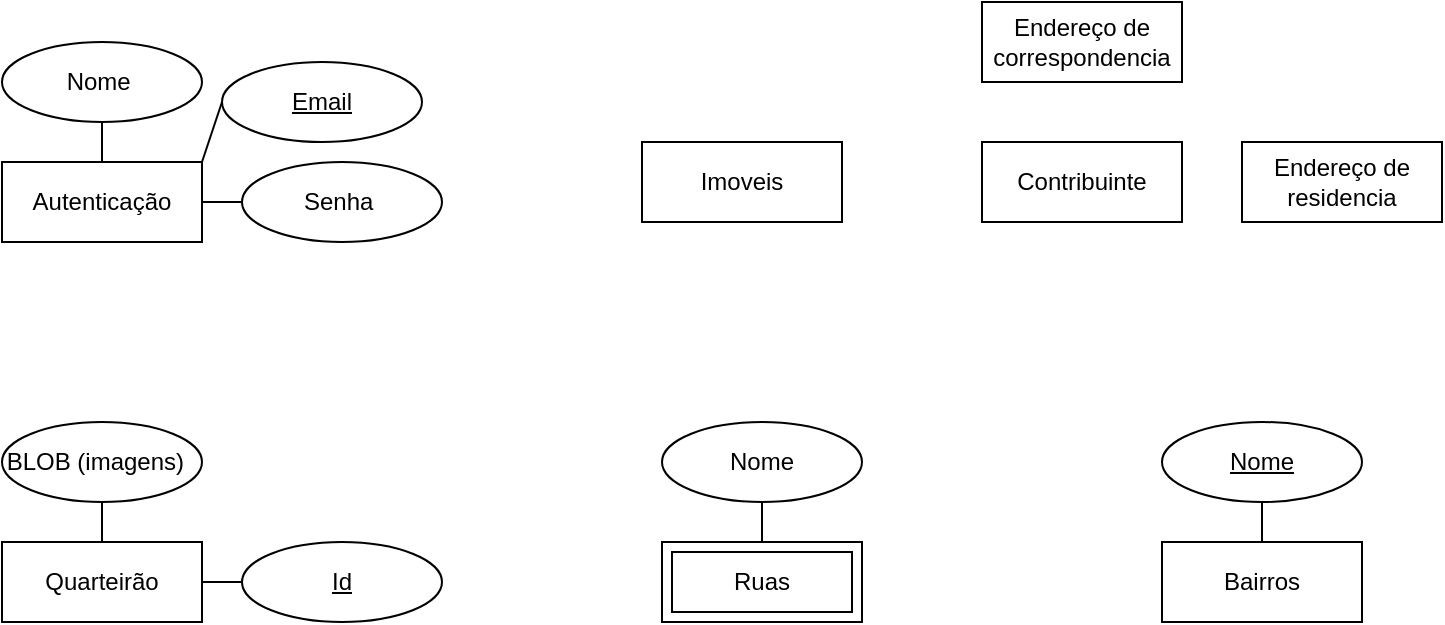 <mxfile>
    <diagram id="dqWMDVomTL1z6-4ynuHq" name="Página-1">
        <mxGraphModel dx="1042" dy="449" grid="1" gridSize="10" guides="1" tooltips="1" connect="1" arrows="1" fold="1" page="1" pageScale="1" pageWidth="827" pageHeight="1169" math="0" shadow="0">
            <root>
                <mxCell id="0"/>
                <mxCell id="1" parent="0"/>
                <mxCell id="10" value="Nome&amp;nbsp;" style="ellipse;whiteSpace=wrap;html=1;align=center;" vertex="1" parent="1">
                    <mxGeometry x="40" y="50" width="100" height="40" as="geometry"/>
                </mxCell>
                <mxCell id="11" value="Senha&amp;nbsp;" style="ellipse;whiteSpace=wrap;html=1;align=center;" vertex="1" parent="1">
                    <mxGeometry x="160" y="110" width="100" height="40" as="geometry"/>
                </mxCell>
                <mxCell id="12" value="Email" style="ellipse;whiteSpace=wrap;html=1;align=center;fontStyle=4;" vertex="1" parent="1">
                    <mxGeometry x="150" y="60" width="100" height="40" as="geometry"/>
                </mxCell>
                <mxCell id="14" value="" style="endArrow=none;html=1;rounded=0;exitX=0.5;exitY=1;exitDx=0;exitDy=0;entryX=0.5;entryY=0;entryDx=0;entryDy=0;" edge="1" parent="1" source="10" target="28">
                    <mxGeometry relative="1" as="geometry">
                        <mxPoint x="330" y="230" as="sourcePoint"/>
                        <mxPoint x="90" y="100" as="targetPoint"/>
                    </mxGeometry>
                </mxCell>
                <mxCell id="15" value="" style="endArrow=none;html=1;rounded=0;exitX=1;exitY=0;exitDx=0;exitDy=0;entryX=0;entryY=0.5;entryDx=0;entryDy=0;" edge="1" parent="1" source="28" target="12">
                    <mxGeometry relative="1" as="geometry">
                        <mxPoint x="150" y="100" as="sourcePoint"/>
                        <mxPoint x="490" y="230" as="targetPoint"/>
                    </mxGeometry>
                </mxCell>
                <mxCell id="16" value="" style="endArrow=none;html=1;rounded=0;entryX=0;entryY=0.5;entryDx=0;entryDy=0;" edge="1" parent="1" source="28" target="11">
                    <mxGeometry relative="1" as="geometry">
                        <mxPoint x="150" y="130" as="sourcePoint"/>
                        <mxPoint x="490" y="230" as="targetPoint"/>
                    </mxGeometry>
                </mxCell>
                <mxCell id="17" value="BLOB (imagens)&amp;nbsp;&amp;nbsp;" style="ellipse;whiteSpace=wrap;html=1;align=center;" vertex="1" parent="1">
                    <mxGeometry x="40" y="240" width="100" height="40" as="geometry"/>
                </mxCell>
                <mxCell id="18" value="" style="endArrow=none;html=1;rounded=0;entryX=0.5;entryY=1;entryDx=0;entryDy=0;exitX=0.5;exitY=0;exitDx=0;exitDy=0;" edge="1" parent="1" source="27" target="17">
                    <mxGeometry relative="1" as="geometry">
                        <mxPoint x="90" y="290" as="sourcePoint"/>
                        <mxPoint x="170" y="70" as="targetPoint"/>
                    </mxGeometry>
                </mxCell>
                <mxCell id="19" value="Id" style="ellipse;whiteSpace=wrap;html=1;align=center;fontStyle=4;" vertex="1" parent="1">
                    <mxGeometry x="160" y="300" width="100" height="40" as="geometry"/>
                </mxCell>
                <mxCell id="20" value="" style="endArrow=none;html=1;rounded=0;entryX=0;entryY=0.5;entryDx=0;entryDy=0;exitX=1;exitY=0.5;exitDx=0;exitDy=0;" edge="1" parent="1" source="27" target="19">
                    <mxGeometry relative="1" as="geometry">
                        <mxPoint x="150" y="320" as="sourcePoint"/>
                        <mxPoint x="100" y="280" as="targetPoint"/>
                    </mxGeometry>
                </mxCell>
                <mxCell id="24" value="Nome" style="ellipse;whiteSpace=wrap;html=1;align=center;" vertex="1" parent="1">
                    <mxGeometry x="370" y="240" width="100" height="40" as="geometry"/>
                </mxCell>
                <mxCell id="25" value="" style="endArrow=none;html=1;rounded=0;entryX=0.5;entryY=1;entryDx=0;entryDy=0;exitX=0.5;exitY=0;exitDx=0;exitDy=0;" edge="1" parent="1" source="26" target="24">
                    <mxGeometry relative="1" as="geometry">
                        <mxPoint x="420" y="290" as="sourcePoint"/>
                        <mxPoint x="100" y="280" as="targetPoint"/>
                    </mxGeometry>
                </mxCell>
                <mxCell id="26" value="Ruas" style="shape=ext;margin=3;double=1;whiteSpace=wrap;html=1;align=center;" vertex="1" parent="1">
                    <mxGeometry x="370" y="300" width="100" height="40" as="geometry"/>
                </mxCell>
                <mxCell id="27" value="Quarteirão" style="whiteSpace=wrap;html=1;align=center;" vertex="1" parent="1">
                    <mxGeometry x="40" y="300" width="100" height="40" as="geometry"/>
                </mxCell>
                <mxCell id="28" value="Autenticação" style="whiteSpace=wrap;html=1;align=center;" vertex="1" parent="1">
                    <mxGeometry x="40" y="110" width="100" height="40" as="geometry"/>
                </mxCell>
                <mxCell id="29" value="Imoveis" style="whiteSpace=wrap;html=1;align=center;" vertex="1" parent="1">
                    <mxGeometry x="360" y="100" width="100" height="40" as="geometry"/>
                </mxCell>
                <mxCell id="30" value="Contribuinte" style="whiteSpace=wrap;html=1;align=center;" vertex="1" parent="1">
                    <mxGeometry x="530" y="100" width="100" height="40" as="geometry"/>
                </mxCell>
                <mxCell id="32" value="Endereço de correspondencia" style="whiteSpace=wrap;html=1;align=center;" vertex="1" parent="1">
                    <mxGeometry x="530" y="30" width="100" height="40" as="geometry"/>
                </mxCell>
                <mxCell id="33" value="Endereço de residencia" style="whiteSpace=wrap;html=1;align=center;" vertex="1" parent="1">
                    <mxGeometry x="660" y="100" width="100" height="40" as="geometry"/>
                </mxCell>
                <mxCell id="34" value="Bairros" style="whiteSpace=wrap;html=1;align=center;" vertex="1" parent="1">
                    <mxGeometry x="620" y="300" width="100" height="40" as="geometry"/>
                </mxCell>
                <mxCell id="35" value="Nome" style="ellipse;whiteSpace=wrap;html=1;align=center;fontStyle=4;" vertex="1" parent="1">
                    <mxGeometry x="620" y="240" width="100" height="40" as="geometry"/>
                </mxCell>
                <mxCell id="36" value="" style="endArrow=none;html=1;rounded=0;entryX=0.5;entryY=1;entryDx=0;entryDy=0;exitX=0.5;exitY=0;exitDx=0;exitDy=0;" edge="1" parent="1" source="34" target="35">
                    <mxGeometry relative="1" as="geometry">
                        <mxPoint x="430" y="310" as="sourcePoint"/>
                        <mxPoint x="430" y="290" as="targetPoint"/>
                    </mxGeometry>
                </mxCell>
            </root>
        </mxGraphModel>
    </diagram>
</mxfile>